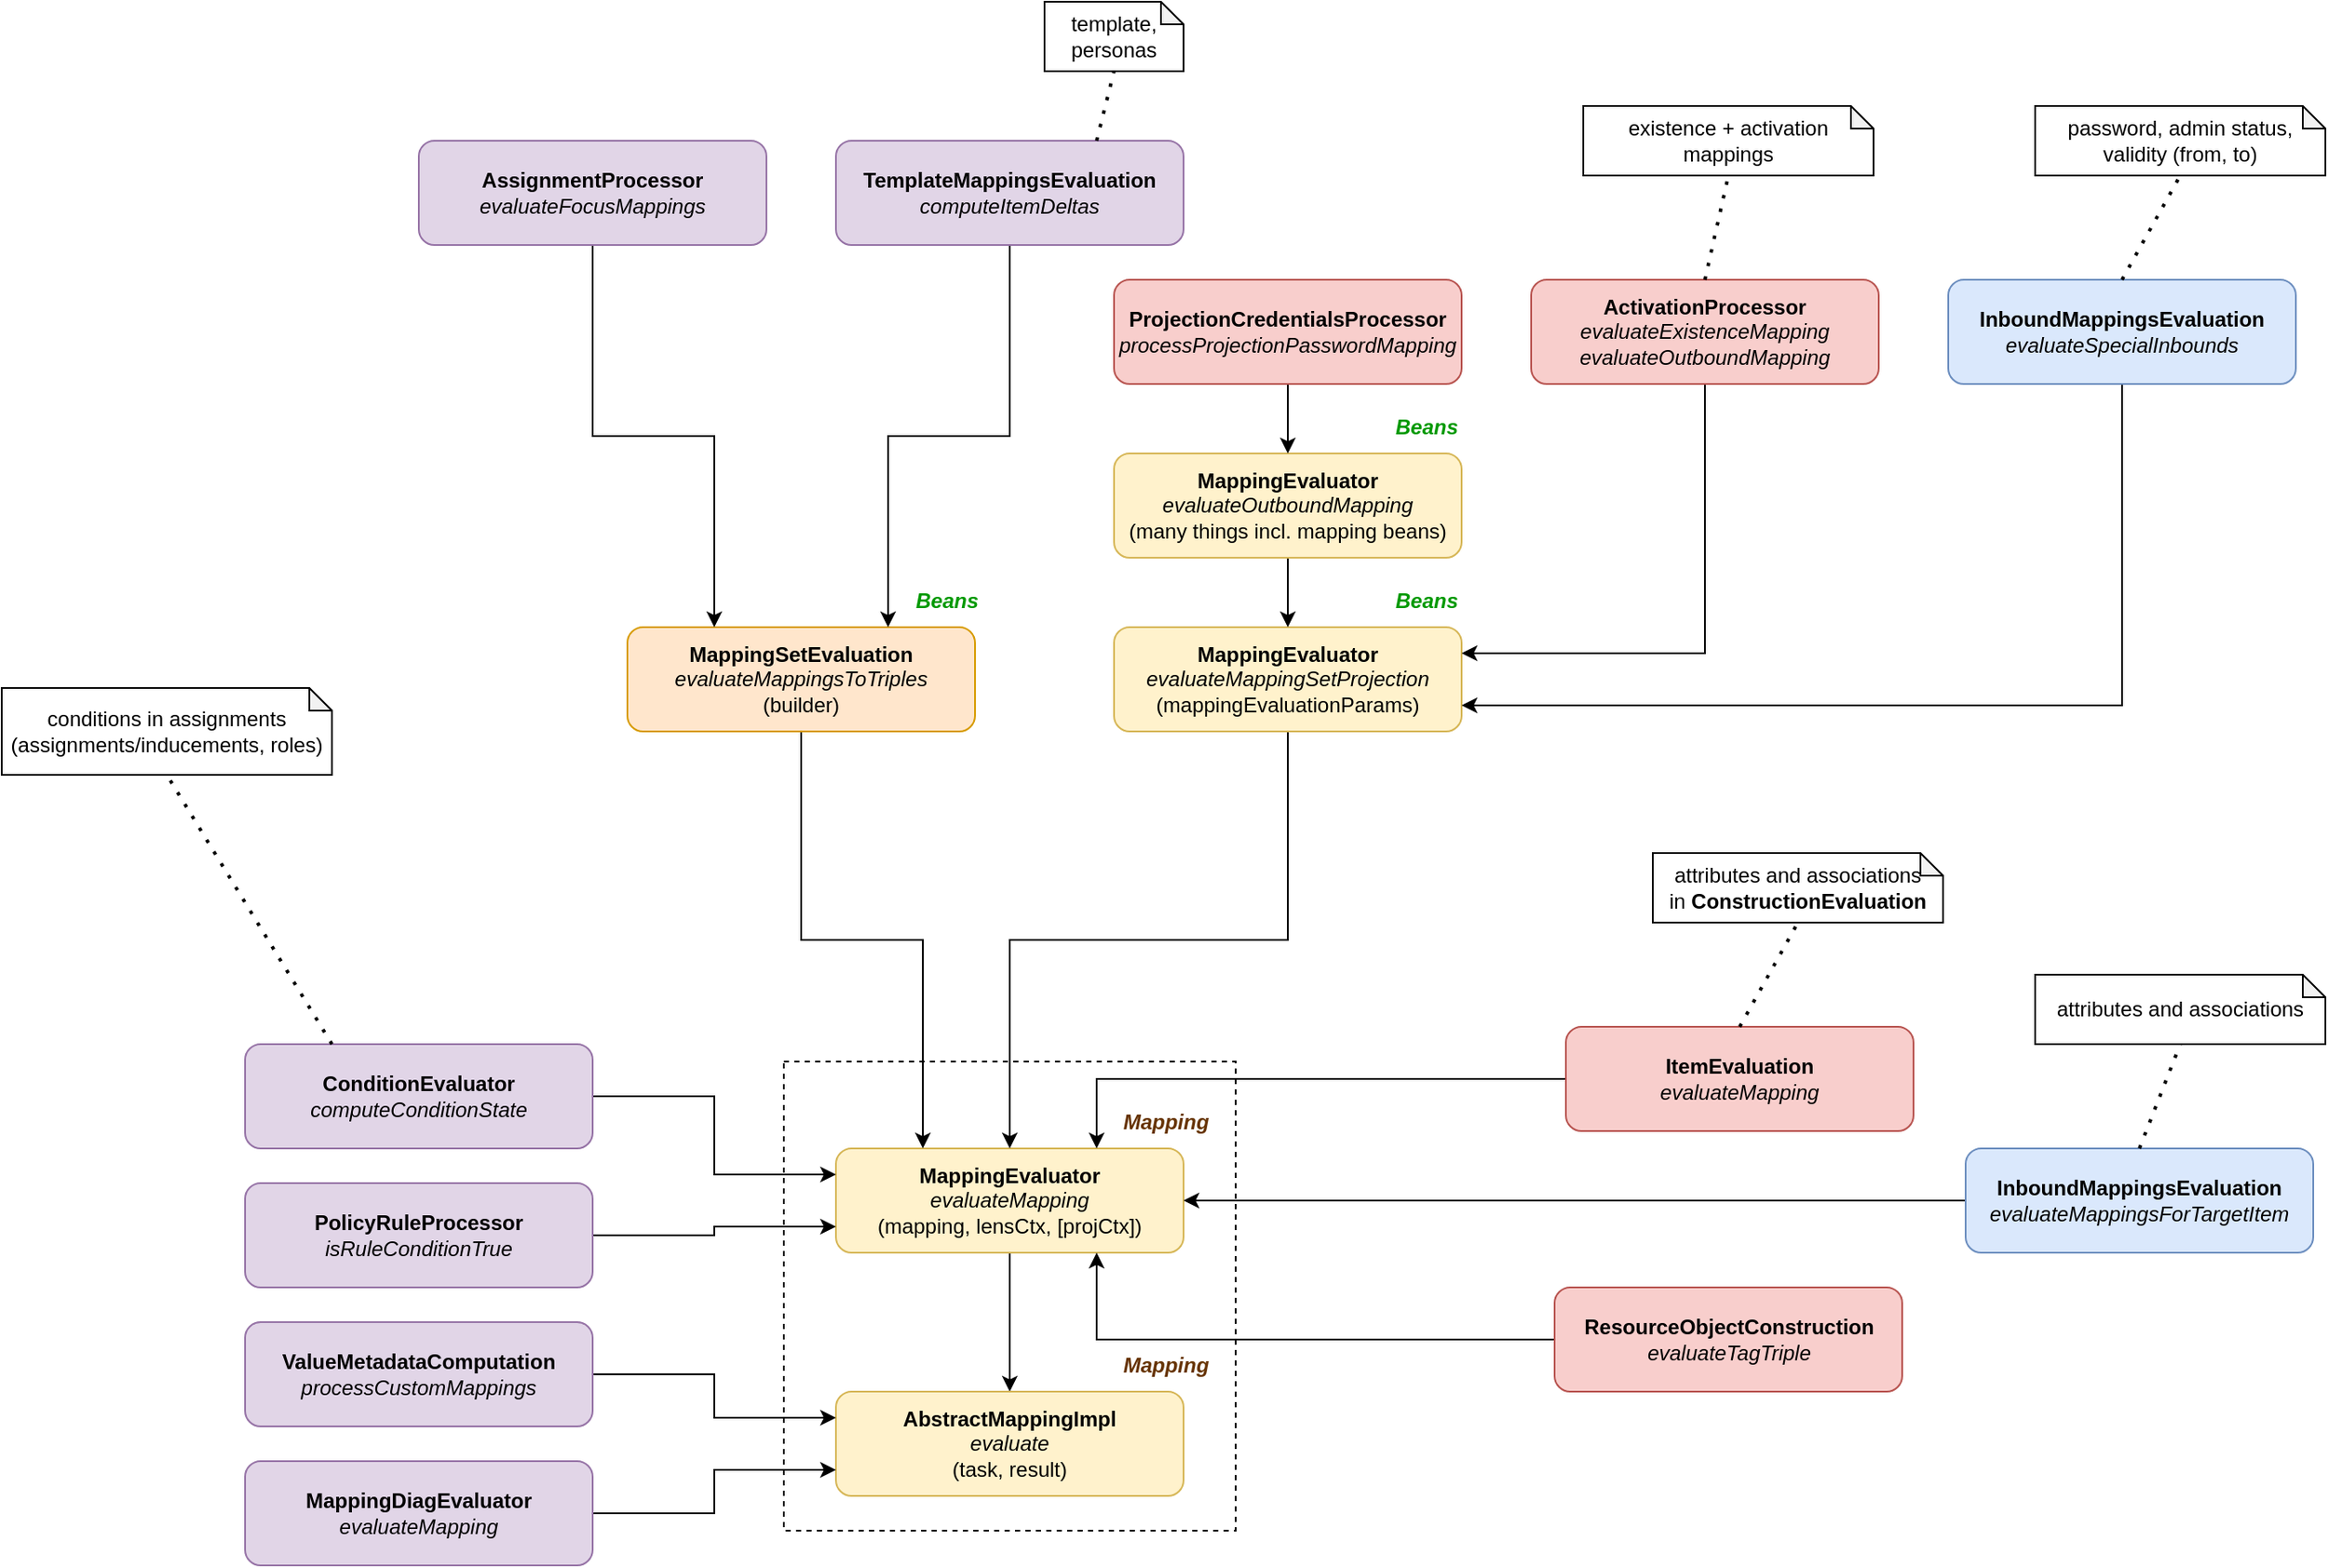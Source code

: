 <mxfile version="16.4.0" type="device"><diagram id="oxnQz8lkrih7uXz4AmL0" name="Page-1"><mxGraphModel dx="1929" dy="1025" grid="1" gridSize="10" guides="1" tooltips="1" connect="1" arrows="1" fold="1" page="1" pageScale="1" pageWidth="827" pageHeight="1169" math="0" shadow="0"><root><mxCell id="0"/><mxCell id="1" parent="0"/><mxCell id="bZQfqPrpNfm_3CdgWbaX-10" value="" style="rounded=0;whiteSpace=wrap;html=1;dashed=1;fillColor=none;" vertex="1" parent="1"><mxGeometry x="290" y="650" width="260" height="270" as="geometry"/></mxCell><mxCell id="bZQfqPrpNfm_3CdgWbaX-2" style="edgeStyle=orthogonalEdgeStyle;rounded=0;orthogonalLoop=1;jettySize=auto;html=1;exitX=0.5;exitY=1;exitDx=0;exitDy=0;entryX=0.5;entryY=0;entryDx=0;entryDy=0;" edge="1" parent="1" source="PFJuSc4YS3XJSZvUIHp8-1" target="bZQfqPrpNfm_3CdgWbaX-1"><mxGeometry relative="1" as="geometry"/></mxCell><mxCell id="PFJuSc4YS3XJSZvUIHp8-1" value="&lt;b&gt;MappingEvaluator&lt;/b&gt;&lt;br&gt;&lt;i&gt;evaluateMapping&lt;/i&gt;&lt;br&gt;(mapping, lensCtx, [projCtx])" style="rounded=1;whiteSpace=wrap;html=1;fillColor=#fff2cc;strokeColor=#d6b656;" parent="1" vertex="1"><mxGeometry x="320" y="700" width="200" height="60" as="geometry"/></mxCell><mxCell id="PFJuSc4YS3XJSZvUIHp8-5" style="edgeStyle=orthogonalEdgeStyle;rounded=0;orthogonalLoop=1;jettySize=auto;html=1;exitX=0.5;exitY=1;exitDx=0;exitDy=0;entryX=0.5;entryY=0;entryDx=0;entryDy=0;" parent="1" source="PFJuSc4YS3XJSZvUIHp8-4" target="PFJuSc4YS3XJSZvUIHp8-1" edge="1"><mxGeometry relative="1" as="geometry"><mxPoint x="420" y="575" as="targetPoint"/></mxGeometry></mxCell><mxCell id="PFJuSc4YS3XJSZvUIHp8-4" value="&lt;b&gt;MappingEvaluator&lt;/b&gt;&lt;br&gt;&lt;i&gt;evaluateMappingSetProjection&lt;/i&gt;&lt;br&gt;(mappingEvaluationParams)" style="rounded=1;whiteSpace=wrap;html=1;fillColor=#fff2cc;strokeColor=#d6b656;" parent="1" vertex="1"><mxGeometry x="480" y="400" width="200" height="60" as="geometry"/></mxCell><mxCell id="bZQfqPrpNfm_3CdgWbaX-9" style="edgeStyle=orthogonalEdgeStyle;rounded=0;orthogonalLoop=1;jettySize=auto;html=1;exitX=0.5;exitY=1;exitDx=0;exitDy=0;entryX=0.25;entryY=0;entryDx=0;entryDy=0;" edge="1" parent="1" source="PFJuSc4YS3XJSZvUIHp8-6" target="PFJuSc4YS3XJSZvUIHp8-1"><mxGeometry relative="1" as="geometry"><mxPoint x="370" y="575" as="targetPoint"/></mxGeometry></mxCell><mxCell id="PFJuSc4YS3XJSZvUIHp8-6" value="&lt;b&gt;MappingSetEvaluation&lt;/b&gt;&lt;br&gt;&lt;i&gt;evaluateMappingsToTriples&lt;/i&gt;&lt;br&gt;(builder)" style="rounded=1;whiteSpace=wrap;html=1;fillColor=#ffe6cc;strokeColor=#d79b00;" parent="1" vertex="1"><mxGeometry x="200" y="400" width="200" height="60" as="geometry"/></mxCell><mxCell id="PFJuSc4YS3XJSZvUIHp8-13" style="edgeStyle=orthogonalEdgeStyle;rounded=0;orthogonalLoop=1;jettySize=auto;html=1;exitX=0.5;exitY=1;exitDx=0;exitDy=0;entryX=0.25;entryY=0;entryDx=0;entryDy=0;" parent="1" source="PFJuSc4YS3XJSZvUIHp8-8" target="PFJuSc4YS3XJSZvUIHp8-6" edge="1"><mxGeometry relative="1" as="geometry"/></mxCell><mxCell id="PFJuSc4YS3XJSZvUIHp8-8" value="&lt;b&gt;AssignmentProcessor&lt;/b&gt;&lt;br&gt;&lt;i&gt;evaluateFocusMappings&lt;/i&gt;" style="rounded=1;whiteSpace=wrap;html=1;fillColor=#e1d5e7;strokeColor=#9673a6;" parent="1" vertex="1"><mxGeometry x="80" y="120" width="200" height="60" as="geometry"/></mxCell><mxCell id="PFJuSc4YS3XJSZvUIHp8-14" style="edgeStyle=orthogonalEdgeStyle;rounded=0;orthogonalLoop=1;jettySize=auto;html=1;exitX=0.5;exitY=1;exitDx=0;exitDy=0;entryX=0.75;entryY=0;entryDx=0;entryDy=0;" parent="1" source="PFJuSc4YS3XJSZvUIHp8-9" target="PFJuSc4YS3XJSZvUIHp8-6" edge="1"><mxGeometry relative="1" as="geometry"/></mxCell><mxCell id="PFJuSc4YS3XJSZvUIHp8-9" value="&lt;b&gt;TemplateMappingsEvaluation&lt;/b&gt;&lt;br&gt;&lt;i&gt;computeItemDeltas&lt;/i&gt;" style="rounded=1;whiteSpace=wrap;html=1;fillColor=#e1d5e7;strokeColor=#9673a6;" parent="1" vertex="1"><mxGeometry x="320" y="120" width="200" height="60" as="geometry"/></mxCell><mxCell id="PFJuSc4YS3XJSZvUIHp8-10" value="template,&lt;br&gt;personas" style="shape=note;whiteSpace=wrap;html=1;backgroundOutline=1;darkOpacity=0.05;size=13;" parent="1" vertex="1"><mxGeometry x="440" y="40" width="80" height="40" as="geometry"/></mxCell><mxCell id="PFJuSc4YS3XJSZvUIHp8-12" value="" style="endArrow=none;dashed=1;html=1;dashPattern=1 3;strokeWidth=2;rounded=0;entryX=0.5;entryY=1;entryDx=0;entryDy=0;entryPerimeter=0;exitX=0.75;exitY=0;exitDx=0;exitDy=0;" parent="1" source="PFJuSc4YS3XJSZvUIHp8-9" target="PFJuSc4YS3XJSZvUIHp8-10" edge="1"><mxGeometry width="50" height="50" relative="1" as="geometry"><mxPoint x="430" y="430" as="sourcePoint"/><mxPoint x="480" y="380" as="targetPoint"/></mxGeometry></mxCell><mxCell id="PFJuSc4YS3XJSZvUIHp8-16" style="edgeStyle=orthogonalEdgeStyle;rounded=0;orthogonalLoop=1;jettySize=auto;html=1;exitX=0.5;exitY=1;exitDx=0;exitDy=0;entryX=0.5;entryY=0;entryDx=0;entryDy=0;" parent="1" source="PFJuSc4YS3XJSZvUIHp8-15" target="PFJuSc4YS3XJSZvUIHp8-4" edge="1"><mxGeometry relative="1" as="geometry"/></mxCell><mxCell id="PFJuSc4YS3XJSZvUIHp8-15" value="&lt;b&gt;MappingEvaluator&lt;/b&gt;&lt;br&gt;&lt;i&gt;evaluateOutboundMapping&lt;/i&gt;&lt;br&gt;(many things incl. mapping beans)" style="rounded=1;whiteSpace=wrap;html=1;fillColor=#fff2cc;strokeColor=#d6b656;" parent="1" vertex="1"><mxGeometry x="480" y="300" width="200" height="60" as="geometry"/></mxCell><mxCell id="PFJuSc4YS3XJSZvUIHp8-18" style="edgeStyle=orthogonalEdgeStyle;rounded=0;orthogonalLoop=1;jettySize=auto;html=1;exitX=0.5;exitY=1;exitDx=0;exitDy=0;entryX=0.5;entryY=0;entryDx=0;entryDy=0;" parent="1" source="PFJuSc4YS3XJSZvUIHp8-17" target="PFJuSc4YS3XJSZvUIHp8-15" edge="1"><mxGeometry relative="1" as="geometry"/></mxCell><mxCell id="PFJuSc4YS3XJSZvUIHp8-17" value="&lt;b&gt;ProjectionCredentialsProcessor&lt;/b&gt;&lt;br&gt;&lt;i&gt;processProjectionPasswordMapping&lt;/i&gt;" style="rounded=1;whiteSpace=wrap;html=1;fillColor=#f8cecc;strokeColor=#b85450;" parent="1" vertex="1"><mxGeometry x="480" y="200" width="200" height="60" as="geometry"/></mxCell><mxCell id="PFJuSc4YS3XJSZvUIHp8-24" style="edgeStyle=orthogonalEdgeStyle;rounded=0;orthogonalLoop=1;jettySize=auto;html=1;exitX=0.5;exitY=1;exitDx=0;exitDy=0;entryX=1;entryY=0.25;entryDx=0;entryDy=0;" parent="1" source="PFJuSc4YS3XJSZvUIHp8-21" target="PFJuSc4YS3XJSZvUIHp8-4" edge="1"><mxGeometry relative="1" as="geometry"/></mxCell><mxCell id="PFJuSc4YS3XJSZvUIHp8-21" value="&lt;b&gt;ActivationProcessor&lt;/b&gt;&lt;br&gt;&lt;i&gt;evaluateExistenceMapping&lt;br&gt;evaluateOutboundMapping&lt;br&gt;&lt;/i&gt;" style="rounded=1;whiteSpace=wrap;html=1;fillColor=#f8cecc;strokeColor=#b85450;" parent="1" vertex="1"><mxGeometry x="720" y="200" width="200" height="60" as="geometry"/></mxCell><mxCell id="PFJuSc4YS3XJSZvUIHp8-22" value="existence + activation mappings" style="shape=note;whiteSpace=wrap;html=1;backgroundOutline=1;darkOpacity=0.05;size=13;" parent="1" vertex="1"><mxGeometry x="750" y="100" width="167" height="40" as="geometry"/></mxCell><mxCell id="PFJuSc4YS3XJSZvUIHp8-23" value="" style="endArrow=none;dashed=1;html=1;dashPattern=1 3;strokeWidth=2;rounded=0;entryX=0.5;entryY=1;entryDx=0;entryDy=0;entryPerimeter=0;exitX=0.5;exitY=0;exitDx=0;exitDy=0;" parent="1" source="PFJuSc4YS3XJSZvUIHp8-21" target="PFJuSc4YS3XJSZvUIHp8-22" edge="1"><mxGeometry width="50" height="50" relative="1" as="geometry"><mxPoint x="480" y="130" as="sourcePoint"/><mxPoint x="490" y="90" as="targetPoint"/></mxGeometry></mxCell><mxCell id="PFJuSc4YS3XJSZvUIHp8-26" style="edgeStyle=orthogonalEdgeStyle;rounded=0;orthogonalLoop=1;jettySize=auto;html=1;exitX=0.5;exitY=1;exitDx=0;exitDy=0;entryX=1;entryY=0.75;entryDx=0;entryDy=0;" parent="1" source="PFJuSc4YS3XJSZvUIHp8-25" target="PFJuSc4YS3XJSZvUIHp8-4" edge="1"><mxGeometry relative="1" as="geometry"/></mxCell><mxCell id="PFJuSc4YS3XJSZvUIHp8-25" value="&lt;b&gt;InboundMappingsEvaluation&lt;/b&gt;&lt;br&gt;&lt;i&gt;evaluateSpecialInbounds&lt;br&gt;&lt;/i&gt;" style="rounded=1;whiteSpace=wrap;html=1;fillColor=#dae8fc;strokeColor=#6c8ebf;" parent="1" vertex="1"><mxGeometry x="960" y="200" width="200" height="60" as="geometry"/></mxCell><mxCell id="PFJuSc4YS3XJSZvUIHp8-27" value="password, admin status, validity (from, to)" style="shape=note;whiteSpace=wrap;html=1;backgroundOutline=1;darkOpacity=0.05;size=13;" parent="1" vertex="1"><mxGeometry x="1010" y="100" width="167" height="40" as="geometry"/></mxCell><mxCell id="PFJuSc4YS3XJSZvUIHp8-28" value="" style="endArrow=none;dashed=1;html=1;dashPattern=1 3;strokeWidth=2;rounded=0;entryX=0.5;entryY=1;entryDx=0;entryDy=0;entryPerimeter=0;exitX=0.5;exitY=0;exitDx=0;exitDy=0;" parent="1" source="PFJuSc4YS3XJSZvUIHp8-25" target="PFJuSc4YS3XJSZvUIHp8-27" edge="1"><mxGeometry width="50" height="50" relative="1" as="geometry"><mxPoint x="830" y="210" as="sourcePoint"/><mxPoint x="843.5" y="150" as="targetPoint"/></mxGeometry></mxCell><mxCell id="bZQfqPrpNfm_3CdgWbaX-12" style="edgeStyle=orthogonalEdgeStyle;rounded=0;orthogonalLoop=1;jettySize=auto;html=1;exitX=1;exitY=0.5;exitDx=0;exitDy=0;entryX=0;entryY=0.25;entryDx=0;entryDy=0;" edge="1" parent="1" source="PFJuSc4YS3XJSZvUIHp8-29" target="PFJuSc4YS3XJSZvUIHp8-1"><mxGeometry relative="1" as="geometry"/></mxCell><mxCell id="PFJuSc4YS3XJSZvUIHp8-29" value="&lt;b&gt;ConditionEvaluator&lt;/b&gt;&lt;br&gt;&lt;i&gt;computeConditionState&lt;/i&gt;" style="rounded=1;whiteSpace=wrap;html=1;fillColor=#e1d5e7;strokeColor=#9673a6;" parent="1" vertex="1"><mxGeometry x="-20" y="640" width="200" height="60" as="geometry"/></mxCell><mxCell id="PFJuSc4YS3XJSZvUIHp8-30" value="conditions in assignments&lt;br&gt;(assignments/inducements, roles)" style="shape=note;whiteSpace=wrap;html=1;backgroundOutline=1;darkOpacity=0.05;size=13;" parent="1" vertex="1"><mxGeometry x="-160" y="435" width="190" height="50" as="geometry"/></mxCell><mxCell id="PFJuSc4YS3XJSZvUIHp8-31" value="" style="endArrow=none;dashed=1;html=1;dashPattern=1 3;strokeWidth=2;rounded=0;entryX=0.5;entryY=1;entryDx=0;entryDy=0;entryPerimeter=0;exitX=0.25;exitY=0;exitDx=0;exitDy=0;" parent="1" source="PFJuSc4YS3XJSZvUIHp8-29" target="PFJuSc4YS3XJSZvUIHp8-30" edge="1"><mxGeometry width="50" height="50" relative="1" as="geometry"><mxPoint x="480" y="185" as="sourcePoint"/><mxPoint x="490" y="145" as="targetPoint"/></mxGeometry></mxCell><mxCell id="bZQfqPrpNfm_3CdgWbaX-11" style="edgeStyle=orthogonalEdgeStyle;rounded=0;orthogonalLoop=1;jettySize=auto;html=1;exitX=1;exitY=0.5;exitDx=0;exitDy=0;entryX=0;entryY=0.75;entryDx=0;entryDy=0;" edge="1" parent="1" source="PFJuSc4YS3XJSZvUIHp8-33" target="PFJuSc4YS3XJSZvUIHp8-1"><mxGeometry relative="1" as="geometry"/></mxCell><mxCell id="PFJuSc4YS3XJSZvUIHp8-33" value="&lt;b&gt;PolicyRuleProcessor&lt;/b&gt;&lt;br&gt;&lt;i&gt;isRuleConditionTrue&lt;/i&gt;" style="rounded=1;whiteSpace=wrap;html=1;fillColor=#e1d5e7;strokeColor=#9673a6;" parent="1" vertex="1"><mxGeometry x="-20" y="720" width="200" height="60" as="geometry"/></mxCell><mxCell id="PFJuSc4YS3XJSZvUIHp8-38" style="edgeStyle=orthogonalEdgeStyle;rounded=0;orthogonalLoop=1;jettySize=auto;html=1;exitX=0;exitY=0.5;exitDx=0;exitDy=0;" parent="1" source="PFJuSc4YS3XJSZvUIHp8-35" target="PFJuSc4YS3XJSZvUIHp8-1" edge="1"><mxGeometry relative="1" as="geometry"/></mxCell><mxCell id="PFJuSc4YS3XJSZvUIHp8-35" value="&lt;b&gt;InboundMappingsEvaluation&lt;/b&gt;&lt;br&gt;&lt;i&gt;evaluateMappingsForTargetItem&lt;br&gt;&lt;/i&gt;" style="rounded=1;whiteSpace=wrap;html=1;fillColor=#dae8fc;strokeColor=#6c8ebf;" parent="1" vertex="1"><mxGeometry x="970" y="700" width="200" height="60" as="geometry"/></mxCell><mxCell id="PFJuSc4YS3XJSZvUIHp8-36" value="attributes and associations" style="shape=note;whiteSpace=wrap;html=1;backgroundOutline=1;darkOpacity=0.05;size=13;" parent="1" vertex="1"><mxGeometry x="1010" y="600" width="167" height="40" as="geometry"/></mxCell><mxCell id="PFJuSc4YS3XJSZvUIHp8-37" value="" style="endArrow=none;dashed=1;html=1;dashPattern=1 3;strokeWidth=2;rounded=0;entryX=0.5;entryY=1;entryDx=0;entryDy=0;entryPerimeter=0;exitX=0.5;exitY=0;exitDx=0;exitDy=0;" parent="1" source="PFJuSc4YS3XJSZvUIHp8-35" target="PFJuSc4YS3XJSZvUIHp8-36" edge="1"><mxGeometry width="50" height="50" relative="1" as="geometry"><mxPoint x="1070" y="210" as="sourcePoint"/><mxPoint x="1103.5" y="150" as="targetPoint"/></mxGeometry></mxCell><mxCell id="PFJuSc4YS3XJSZvUIHp8-42" style="edgeStyle=orthogonalEdgeStyle;rounded=0;orthogonalLoop=1;jettySize=auto;html=1;exitX=0;exitY=0.5;exitDx=0;exitDy=0;entryX=0.75;entryY=0;entryDx=0;entryDy=0;" parent="1" source="PFJuSc4YS3XJSZvUIHp8-39" target="PFJuSc4YS3XJSZvUIHp8-1" edge="1"><mxGeometry relative="1" as="geometry"/></mxCell><mxCell id="PFJuSc4YS3XJSZvUIHp8-39" value="&lt;b&gt;ItemEvaluation&lt;/b&gt;&lt;br&gt;&lt;i&gt;evaluateMapping&lt;/i&gt;" style="rounded=1;whiteSpace=wrap;html=1;fillColor=#f8cecc;strokeColor=#b85450;" parent="1" vertex="1"><mxGeometry x="740" y="630" width="200" height="60" as="geometry"/></mxCell><mxCell id="PFJuSc4YS3XJSZvUIHp8-40" value="attributes and associations&lt;br&gt;in &lt;b&gt;ConstructionEvaluation&lt;/b&gt;" style="shape=note;whiteSpace=wrap;html=1;backgroundOutline=1;darkOpacity=0.05;size=13;" parent="1" vertex="1"><mxGeometry x="790" y="530" width="167" height="40" as="geometry"/></mxCell><mxCell id="PFJuSc4YS3XJSZvUIHp8-41" value="" style="endArrow=none;dashed=1;html=1;dashPattern=1 3;strokeWidth=2;rounded=0;entryX=0.5;entryY=1;entryDx=0;entryDy=0;entryPerimeter=0;exitX=0.5;exitY=0;exitDx=0;exitDy=0;" parent="1" source="PFJuSc4YS3XJSZvUIHp8-39" target="PFJuSc4YS3XJSZvUIHp8-40" edge="1"><mxGeometry width="50" height="50" relative="1" as="geometry"><mxPoint x="1100" y="740" as="sourcePoint"/><mxPoint x="1123.5" y="680" as="targetPoint"/></mxGeometry></mxCell><mxCell id="PFJuSc4YS3XJSZvUIHp8-44" style="edgeStyle=orthogonalEdgeStyle;rounded=0;orthogonalLoop=1;jettySize=auto;html=1;exitX=0;exitY=0.5;exitDx=0;exitDy=0;entryX=0.75;entryY=1;entryDx=0;entryDy=0;" parent="1" source="PFJuSc4YS3XJSZvUIHp8-43" target="PFJuSc4YS3XJSZvUIHp8-1" edge="1"><mxGeometry relative="1" as="geometry"/></mxCell><mxCell id="PFJuSc4YS3XJSZvUIHp8-43" value="&lt;b&gt;ResourceObjectConstruction&lt;/b&gt;&lt;br&gt;&lt;i&gt;evaluateTagTriple&lt;/i&gt;" style="rounded=1;whiteSpace=wrap;html=1;fillColor=#f8cecc;strokeColor=#b85450;" parent="1" vertex="1"><mxGeometry x="733.5" y="780" width="200" height="60" as="geometry"/></mxCell><mxCell id="PFJuSc4YS3XJSZvUIHp8-45" value="&lt;i&gt;Beans&lt;/i&gt;" style="text;html=1;strokeColor=none;fillColor=none;align=center;verticalAlign=middle;whiteSpace=wrap;rounded=0;fontStyle=1;fontColor=#009900;" parent="1" vertex="1"><mxGeometry x="630" y="370" width="60" height="30" as="geometry"/></mxCell><mxCell id="PFJuSc4YS3XJSZvUIHp8-46" value="&lt;i&gt;Beans&lt;/i&gt;" style="text;html=1;strokeColor=none;fillColor=none;align=center;verticalAlign=middle;whiteSpace=wrap;rounded=0;fontStyle=1;fontColor=#009900;" parent="1" vertex="1"><mxGeometry x="354" y="370" width="60" height="30" as="geometry"/></mxCell><mxCell id="PFJuSc4YS3XJSZvUIHp8-47" value="&lt;i&gt;Beans&lt;/i&gt;" style="text;html=1;strokeColor=none;fillColor=none;align=center;verticalAlign=middle;whiteSpace=wrap;rounded=0;fontStyle=1;fontColor=#009900;" parent="1" vertex="1"><mxGeometry x="630" y="270" width="60" height="30" as="geometry"/></mxCell><mxCell id="PFJuSc4YS3XJSZvUIHp8-49" value="&lt;i&gt;Mapping&lt;/i&gt;" style="text;html=1;strokeColor=none;fillColor=none;align=center;verticalAlign=middle;whiteSpace=wrap;rounded=0;fontStyle=1;fontColor=#663300;labelBackgroundColor=none;" parent="1" vertex="1"><mxGeometry x="480" y="670" width="60" height="30" as="geometry"/></mxCell><mxCell id="bZQfqPrpNfm_3CdgWbaX-1" value="&lt;b&gt;AbstractMappingImpl&lt;/b&gt;&lt;br&gt;&lt;i&gt;evaluate&lt;/i&gt;&lt;br&gt;(task, result)" style="rounded=1;whiteSpace=wrap;html=1;fillColor=#fff2cc;strokeColor=#d6b656;" vertex="1" parent="1"><mxGeometry x="320" y="840" width="200" height="60" as="geometry"/></mxCell><mxCell id="bZQfqPrpNfm_3CdgWbaX-5" style="edgeStyle=orthogonalEdgeStyle;rounded=0;orthogonalLoop=1;jettySize=auto;html=1;exitX=1;exitY=0.5;exitDx=0;exitDy=0;entryX=0;entryY=0.25;entryDx=0;entryDy=0;" edge="1" parent="1" source="bZQfqPrpNfm_3CdgWbaX-3" target="bZQfqPrpNfm_3CdgWbaX-1"><mxGeometry relative="1" as="geometry"/></mxCell><mxCell id="bZQfqPrpNfm_3CdgWbaX-3" value="&lt;b&gt;ValueMetadataComputation&lt;/b&gt;&lt;br&gt;&lt;i&gt;processCustomMappings&lt;/i&gt;" style="rounded=1;whiteSpace=wrap;html=1;fillColor=#e1d5e7;strokeColor=#9673a6;" vertex="1" parent="1"><mxGeometry x="-20" y="800" width="200" height="60" as="geometry"/></mxCell><mxCell id="bZQfqPrpNfm_3CdgWbaX-6" style="edgeStyle=orthogonalEdgeStyle;rounded=0;orthogonalLoop=1;jettySize=auto;html=1;exitX=1;exitY=0.5;exitDx=0;exitDy=0;entryX=0;entryY=0.75;entryDx=0;entryDy=0;" edge="1" parent="1" source="bZQfqPrpNfm_3CdgWbaX-4" target="bZQfqPrpNfm_3CdgWbaX-1"><mxGeometry relative="1" as="geometry"/></mxCell><mxCell id="bZQfqPrpNfm_3CdgWbaX-4" value="&lt;b&gt;MappingDiagEvaluator&lt;/b&gt;&lt;br&gt;&lt;i&gt;evaluateMapping&lt;/i&gt;" style="rounded=1;whiteSpace=wrap;html=1;fillColor=#e1d5e7;strokeColor=#9673a6;" vertex="1" parent="1"><mxGeometry x="-20" y="880" width="200" height="60" as="geometry"/></mxCell><mxCell id="bZQfqPrpNfm_3CdgWbaX-7" value="&lt;i&gt;Mapping&lt;/i&gt;" style="text;html=1;strokeColor=none;fillColor=none;align=center;verticalAlign=middle;whiteSpace=wrap;rounded=0;fontStyle=1;fontColor=#663300;labelBackgroundColor=none;" vertex="1" parent="1"><mxGeometry x="480" y="810" width="60" height="30" as="geometry"/></mxCell></root></mxGraphModel></diagram></mxfile>
